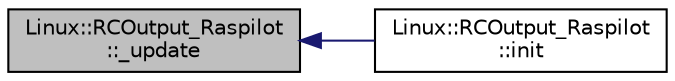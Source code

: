 digraph "Linux::RCOutput_Raspilot::_update"
{
 // INTERACTIVE_SVG=YES
  edge [fontname="Helvetica",fontsize="10",labelfontname="Helvetica",labelfontsize="10"];
  node [fontname="Helvetica",fontsize="10",shape=record];
  rankdir="LR";
  Node1 [label="Linux::RCOutput_Raspilot\l::_update",height=0.2,width=0.4,color="black", fillcolor="grey75", style="filled", fontcolor="black"];
  Node1 -> Node2 [dir="back",color="midnightblue",fontsize="10",style="solid",fontname="Helvetica"];
  Node2 [label="Linux::RCOutput_Raspilot\l::init",height=0.2,width=0.4,color="black", fillcolor="white", style="filled",URL="$classLinux_1_1RCOutput__Raspilot.html#af70c36ed90c4c1d26ad6aa9dd6b77c15"];
}
